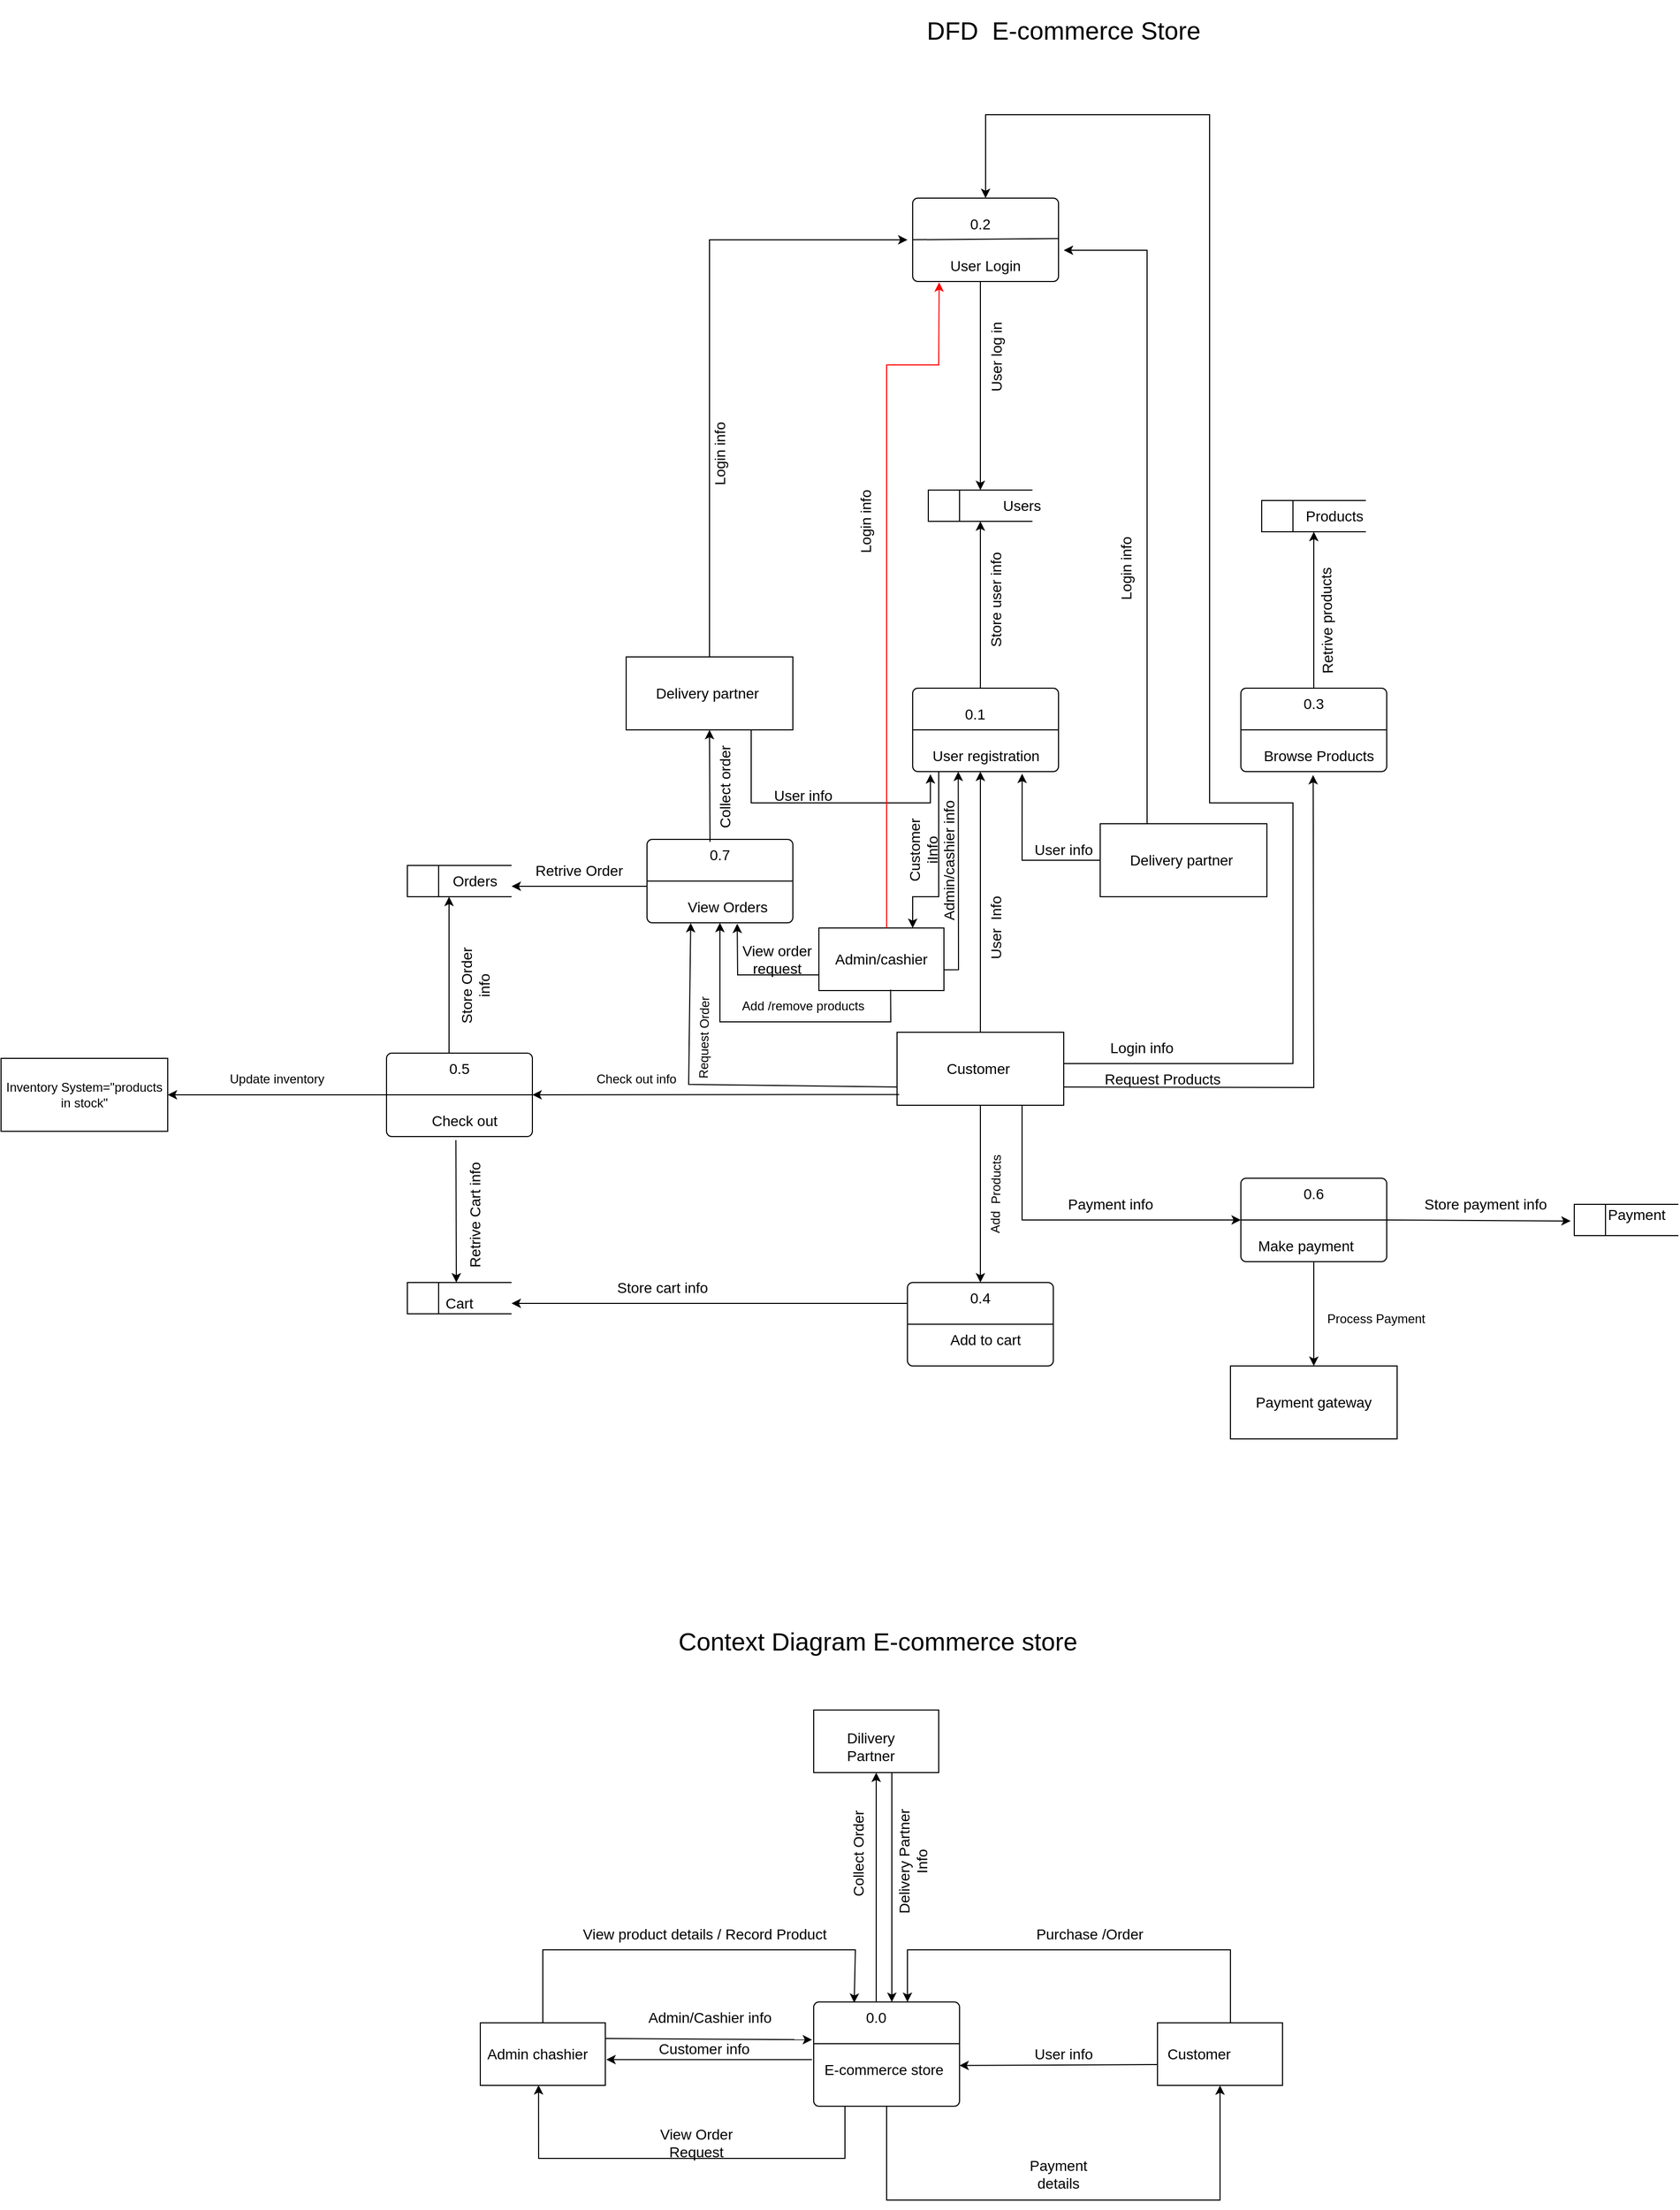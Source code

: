 <mxfile version="23.1.5" type="device">
  <diagram name="Page-1" id="-BykqvOlMU2EmxHjXX5o">
    <mxGraphModel dx="2976" dy="1706" grid="1" gridSize="10" guides="1" tooltips="1" connect="1" arrows="1" fold="1" page="1" pageScale="1" pageWidth="850" pageHeight="1100" math="0" shadow="0">
      <root>
        <mxCell id="0" />
        <mxCell id="1" parent="0" />
        <mxCell id="JUSjfNoJ9uRfse6r_P1f-27" value="&lt;font style=&quot;font-size: 14px;&quot;&gt;Payment gateway&lt;/font&gt;" style="html=1;align=center;verticalAlign=middle;dashed=0;whiteSpace=wrap;" parent="1" vertex="1">
          <mxGeometry x="-520" y="1160" width="160" height="70" as="geometry" />
        </mxCell>
        <mxCell id="JUSjfNoJ9uRfse6r_P1f-28" value="&lt;font style=&quot;font-size: 14px;&quot;&gt;Customer&amp;nbsp;&lt;/font&gt;" style="html=1;align=center;verticalAlign=middle;dashed=0;whiteSpace=wrap;" parent="1" vertex="1">
          <mxGeometry x="-840" y="840" width="160" height="70" as="geometry" />
        </mxCell>
        <mxCell id="JUSjfNoJ9uRfse6r_P1f-29" value="Inventory System=&quot;products in stock&quot;" style="html=1;align=center;verticalAlign=middle;dashed=0;whiteSpace=wrap;" parent="1" vertex="1">
          <mxGeometry x="-1700" y="865" width="160" height="70" as="geometry" />
        </mxCell>
        <mxCell id="JUSjfNoJ9uRfse6r_P1f-30" value="&lt;font style=&quot;font-size: 14px;&quot;&gt;Delivery partner&amp;nbsp;&lt;/font&gt;" style="html=1;align=center;verticalAlign=middle;dashed=0;whiteSpace=wrap;" parent="1" vertex="1">
          <mxGeometry x="-645" y="640" width="160" height="70" as="geometry" />
        </mxCell>
        <mxCell id="JUSjfNoJ9uRfse6r_P1f-33" value="&lt;font style=&quot;font-size: 14px;&quot;&gt;0.4&lt;/font&gt;" style="html=1;align=center;verticalAlign=top;rounded=1;absoluteArcSize=1;arcSize=10;dashed=0;whiteSpace=wrap;" parent="1" vertex="1">
          <mxGeometry x="-830" y="1080" width="140" height="80" as="geometry" />
        </mxCell>
        <mxCell id="JUSjfNoJ9uRfse6r_P1f-39" value="" style="html=1;dashed=0;whiteSpace=wrap;shape=mxgraph.dfd.dataStoreID;align=left;spacingLeft=3;points=[[0,0],[0.5,0],[1,0],[0,0.5],[1,0.5],[0,1],[0.5,1],[1,1]];" parent="1" vertex="1">
          <mxGeometry x="-490" y="330" width="100" height="30" as="geometry" />
        </mxCell>
        <mxCell id="JUSjfNoJ9uRfse6r_P1f-40" value="" style="html=1;dashed=0;whiteSpace=wrap;shape=mxgraph.dfd.dataStoreID;align=left;spacingLeft=3;points=[[0,0],[0.5,0],[1,0],[0,0.5],[1,0.5],[0,1],[0.5,1],[1,1]];" parent="1" vertex="1">
          <mxGeometry x="-190" y="1005" width="100" height="30" as="geometry" />
        </mxCell>
        <mxCell id="JUSjfNoJ9uRfse6r_P1f-41" value="" style="html=1;dashed=0;whiteSpace=wrap;shape=mxgraph.dfd.dataStoreID;align=left;spacingLeft=3;points=[[0,0],[0.5,0],[1,0],[0,0.5],[1,0.5],[0,1],[0.5,1],[1,1]];" parent="1" vertex="1">
          <mxGeometry x="-810" y="320" width="100" height="30" as="geometry" />
        </mxCell>
        <mxCell id="JUSjfNoJ9uRfse6r_P1f-42" value="" style="html=1;dashed=0;whiteSpace=wrap;shape=mxgraph.dfd.dataStoreID;align=left;spacingLeft=3;points=[[0,0],[0.5,0],[1,0],[0,0.5],[1,0.5],[0,1],[0.5,1],[1,1]];" parent="1" vertex="1">
          <mxGeometry x="-1310" y="680" width="100" height="30" as="geometry" />
        </mxCell>
        <mxCell id="JUSjfNoJ9uRfse6r_P1f-43" value="" style="html=1;dashed=0;whiteSpace=wrap;shape=mxgraph.dfd.dataStoreID;align=left;spacingLeft=3;points=[[0,0],[0.5,0],[1,0],[0,0.5],[1,0.5],[0,1],[0.5,1],[1,1]];" parent="1" vertex="1">
          <mxGeometry x="-1310" y="1080" width="100" height="30" as="geometry" />
        </mxCell>
        <mxCell id="JUSjfNoJ9uRfse6r_P1f-44" value="&lt;font style=&quot;font-size: 14px;&quot;&gt;Users&lt;/font&gt;" style="text;html=1;align=center;verticalAlign=middle;whiteSpace=wrap;rounded=0;" parent="1" vertex="1">
          <mxGeometry x="-750" y="320" width="60" height="30" as="geometry" />
        </mxCell>
        <mxCell id="JUSjfNoJ9uRfse6r_P1f-45" value="&lt;font style=&quot;font-size: 14px;&quot;&gt;Products&lt;/font&gt;" style="text;html=1;align=center;verticalAlign=middle;whiteSpace=wrap;rounded=0;" parent="1" vertex="1">
          <mxGeometry x="-450" y="330" width="60" height="30" as="geometry" />
        </mxCell>
        <mxCell id="JUSjfNoJ9uRfse6r_P1f-46" value="&lt;font style=&quot;font-size: 14px;&quot;&gt;Cart&lt;/font&gt;" style="text;html=1;align=center;verticalAlign=middle;whiteSpace=wrap;rounded=0;" parent="1" vertex="1">
          <mxGeometry x="-1290" y="1085" width="60" height="30" as="geometry" />
        </mxCell>
        <mxCell id="JUSjfNoJ9uRfse6r_P1f-47" value="&lt;font style=&quot;font-size: 14px;&quot;&gt;Orders&lt;/font&gt;" style="text;html=1;align=center;verticalAlign=middle;whiteSpace=wrap;rounded=0;" parent="1" vertex="1">
          <mxGeometry x="-1275" y="680" width="60" height="30" as="geometry" />
        </mxCell>
        <mxCell id="JUSjfNoJ9uRfse6r_P1f-48" value="&lt;font style=&quot;font-size: 14px;&quot;&gt;Payment&lt;/font&gt;" style="text;html=1;align=center;verticalAlign=middle;whiteSpace=wrap;rounded=0;" parent="1" vertex="1">
          <mxGeometry x="-160" y="1000" width="60" height="30" as="geometry" />
        </mxCell>
        <mxCell id="JUSjfNoJ9uRfse6r_P1f-49" value="" style="endArrow=classic;html=1;rounded=0;" parent="1" edge="1">
          <mxGeometry width="50" height="50" relative="1" as="geometry">
            <mxPoint x="-760" y="840" as="sourcePoint" />
            <mxPoint x="-760" y="590" as="targetPoint" />
          </mxGeometry>
        </mxCell>
        <mxCell id="JUSjfNoJ9uRfse6r_P1f-50" value="&lt;font style=&quot;font-size: 14px;&quot;&gt;User&amp;nbsp; Info&lt;/font&gt;" style="text;html=1;align=center;verticalAlign=middle;whiteSpace=wrap;rounded=0;rotation=-90;" parent="1" vertex="1">
          <mxGeometry x="-787.5" y="725" width="85" height="30" as="geometry" />
        </mxCell>
        <mxCell id="JUSjfNoJ9uRfse6r_P1f-51" value="" style="endArrow=classic;html=1;rounded=0;entryX=0.5;entryY=1;entryDx=0;entryDy=0;" parent="1" target="JUSjfNoJ9uRfse6r_P1f-41" edge="1">
          <mxGeometry width="50" height="50" relative="1" as="geometry">
            <mxPoint x="-760" y="520" as="sourcePoint" />
            <mxPoint x="-710" y="470" as="targetPoint" />
          </mxGeometry>
        </mxCell>
        <mxCell id="JUSjfNoJ9uRfse6r_P1f-52" value="&lt;font style=&quot;font-size: 14px;&quot;&gt;Store user info&lt;/font&gt;" style="text;html=1;align=center;verticalAlign=middle;whiteSpace=wrap;rounded=0;rotation=-90;" parent="1" vertex="1">
          <mxGeometry x="-800" y="410" width="110" height="30" as="geometry" />
        </mxCell>
        <mxCell id="JUSjfNoJ9uRfse6r_P1f-54" value="" style="endArrow=classic;html=1;rounded=0;entryX=0.5;entryY=0;entryDx=0;entryDy=0;" parent="1" target="JUSjfNoJ9uRfse6r_P1f-41" edge="1">
          <mxGeometry width="50" height="50" relative="1" as="geometry">
            <mxPoint x="-760" y="110" as="sourcePoint" />
            <mxPoint x="-710" y="60" as="targetPoint" />
          </mxGeometry>
        </mxCell>
        <mxCell id="JUSjfNoJ9uRfse6r_P1f-57" value="&lt;font style=&quot;font-size: 14px;&quot;&gt;Login info&lt;/font&gt;" style="text;html=1;align=center;verticalAlign=middle;whiteSpace=wrap;rounded=0;rotation=0;" parent="1" vertex="1">
          <mxGeometry x="-650" y="840" width="90" height="30" as="geometry" />
        </mxCell>
        <mxCell id="JUSjfNoJ9uRfse6r_P1f-58" value="" style="endArrow=classic;html=1;rounded=0;" parent="1" edge="1">
          <mxGeometry width="50" height="50" relative="1" as="geometry">
            <mxPoint x="-440" y="510" as="sourcePoint" />
            <mxPoint x="-440" y="360" as="targetPoint" />
          </mxGeometry>
        </mxCell>
        <mxCell id="JUSjfNoJ9uRfse6r_P1f-59" value="" style="endArrow=classic;html=1;rounded=0;entryX=0.449;entryY=1.11;entryDx=0;entryDy=0;exitX=1;exitY=0.75;exitDx=0;exitDy=0;entryPerimeter=0;" parent="1" source="JUSjfNoJ9uRfse6r_P1f-28" target="NOphazKbMymHL71VrkYl-18" edge="1">
          <mxGeometry width="50" height="50" relative="1" as="geometry">
            <mxPoint x="-680" y="880" as="sourcePoint" />
            <mxPoint x="-440" y="620" as="targetPoint" />
            <Array as="points">
              <mxPoint x="-440" y="893" />
            </Array>
          </mxGeometry>
        </mxCell>
        <mxCell id="JUSjfNoJ9uRfse6r_P1f-60" value="&lt;font style=&quot;font-size: 14px;&quot;&gt;Request Products&lt;/font&gt;" style="text;html=1;align=center;verticalAlign=middle;whiteSpace=wrap;rounded=0;" parent="1" vertex="1">
          <mxGeometry x="-650" y="870" width="130" height="30" as="geometry" />
        </mxCell>
        <mxCell id="JUSjfNoJ9uRfse6r_P1f-62" value="&lt;font style=&quot;font-size: 14px;&quot;&gt;Retrive products&lt;/font&gt;" style="text;html=1;align=center;verticalAlign=middle;whiteSpace=wrap;rounded=0;rotation=-91;" parent="1" vertex="1">
          <mxGeometry x="-485" y="430" width="115" height="30" as="geometry" />
        </mxCell>
        <mxCell id="JUSjfNoJ9uRfse6r_P1f-63" value="" style="endArrow=classic;html=1;rounded=0;" parent="1" target="JUSjfNoJ9uRfse6r_P1f-33" edge="1">
          <mxGeometry width="50" height="50" relative="1" as="geometry">
            <mxPoint x="-760" y="910" as="sourcePoint" />
            <mxPoint x="-710" y="860" as="targetPoint" />
          </mxGeometry>
        </mxCell>
        <mxCell id="JUSjfNoJ9uRfse6r_P1f-64" value="Add&amp;nbsp; Products" style="text;html=1;align=center;verticalAlign=middle;whiteSpace=wrap;rounded=0;rotation=-89;" parent="1" vertex="1">
          <mxGeometry x="-795" y="980" width="100" height="30" as="geometry" />
        </mxCell>
        <mxCell id="JUSjfNoJ9uRfse6r_P1f-66" value="&lt;font style=&quot;font-size: 14px;&quot;&gt;Store cart info&lt;/font&gt;" style="text;html=1;align=center;verticalAlign=middle;whiteSpace=wrap;rounded=0;" parent="1" vertex="1">
          <mxGeometry x="-1120" y="1070" width="110" height="30" as="geometry" />
        </mxCell>
        <mxCell id="JUSjfNoJ9uRfse6r_P1f-67" value="" style="endArrow=classic;html=1;rounded=0;entryX=1;entryY=0.5;entryDx=0;entryDy=0;exitX=0.013;exitY=0.853;exitDx=0;exitDy=0;exitPerimeter=0;" parent="1" source="JUSjfNoJ9uRfse6r_P1f-28" edge="1">
          <mxGeometry width="50" height="50" relative="1" as="geometry">
            <mxPoint x="-845" y="899.76" as="sourcePoint" />
            <mxPoint x="-1190" y="900" as="targetPoint" />
          </mxGeometry>
        </mxCell>
        <mxCell id="JUSjfNoJ9uRfse6r_P1f-68" value="Check out info" style="text;html=1;align=center;verticalAlign=middle;whiteSpace=wrap;rounded=0;" parent="1" vertex="1">
          <mxGeometry x="-1140" y="870" width="100" height="30" as="geometry" />
        </mxCell>
        <mxCell id="JUSjfNoJ9uRfse6r_P1f-72" value="" style="endArrow=classic;html=1;rounded=0;exitX=0;exitY=0.25;exitDx=0;exitDy=0;" parent="1" source="JUSjfNoJ9uRfse6r_P1f-33" edge="1">
          <mxGeometry width="50" height="50" relative="1" as="geometry">
            <mxPoint x="-480" y="1010" as="sourcePoint" />
            <mxPoint x="-1210" y="1100" as="targetPoint" />
          </mxGeometry>
        </mxCell>
        <mxCell id="JUSjfNoJ9uRfse6r_P1f-73" value="" style="endArrow=classic;html=1;rounded=0;exitX=0.38;exitY=1.116;exitDx=0;exitDy=0;exitPerimeter=0;" parent="1" source="NOphazKbMymHL71VrkYl-25" edge="1">
          <mxGeometry width="50" height="50" relative="1" as="geometry">
            <mxPoint x="-1260" y="950" as="sourcePoint" />
            <mxPoint x="-1263" y="1080" as="targetPoint" />
          </mxGeometry>
        </mxCell>
        <mxCell id="JUSjfNoJ9uRfse6r_P1f-74" value="&lt;font style=&quot;font-size: 14px;&quot;&gt;Retrive Cart info&lt;/font&gt;" style="text;html=1;align=center;verticalAlign=middle;whiteSpace=wrap;rounded=0;rotation=-90;" parent="1" vertex="1">
          <mxGeometry x="-1300" y="1000" width="110" height="30" as="geometry" />
        </mxCell>
        <mxCell id="JUSjfNoJ9uRfse6r_P1f-75" value="" style="endArrow=classic;html=1;rounded=0;" parent="1" edge="1">
          <mxGeometry width="50" height="50" relative="1" as="geometry">
            <mxPoint x="-1270" y="860" as="sourcePoint" />
            <mxPoint x="-1270" y="710" as="targetPoint" />
          </mxGeometry>
        </mxCell>
        <mxCell id="JUSjfNoJ9uRfse6r_P1f-76" value="&lt;font style=&quot;font-size: 14px;&quot;&gt;Store Order info&lt;/font&gt;" style="text;html=1;align=center;verticalAlign=middle;whiteSpace=wrap;rounded=0;rotation=-90;" parent="1" vertex="1">
          <mxGeometry x="-1290" y="780" width="90" height="30" as="geometry" />
        </mxCell>
        <mxCell id="JUSjfNoJ9uRfse6r_P1f-77" value="" style="endArrow=classic;html=1;rounded=0;entryX=0;entryY=0.5;entryDx=0;entryDy=0;" parent="1" edge="1">
          <mxGeometry width="50" height="50" relative="1" as="geometry">
            <mxPoint x="-720" y="910" as="sourcePoint" />
            <mxPoint x="-510" y="1020" as="targetPoint" />
            <Array as="points">
              <mxPoint x="-720" y="1020" />
            </Array>
          </mxGeometry>
        </mxCell>
        <mxCell id="JUSjfNoJ9uRfse6r_P1f-78" value="&lt;font style=&quot;font-size: 14px;&quot;&gt;Payment info&lt;/font&gt;" style="text;html=1;align=center;verticalAlign=middle;whiteSpace=wrap;rounded=0;" parent="1" vertex="1">
          <mxGeometry x="-680" y="990" width="90" height="30" as="geometry" />
        </mxCell>
        <mxCell id="JUSjfNoJ9uRfse6r_P1f-79" value="" style="endArrow=classic;html=1;rounded=0;exitX=0.5;exitY=1;exitDx=0;exitDy=0;entryX=0.5;entryY=0;entryDx=0;entryDy=0;" parent="1" target="JUSjfNoJ9uRfse6r_P1f-27" edge="1">
          <mxGeometry width="50" height="50" relative="1" as="geometry">
            <mxPoint x="-440" y="1040" as="sourcePoint" />
            <mxPoint x="-430" y="910" as="targetPoint" />
          </mxGeometry>
        </mxCell>
        <mxCell id="JUSjfNoJ9uRfse6r_P1f-80" value="Process Payment" style="text;html=1;align=center;verticalAlign=middle;whiteSpace=wrap;rounded=0;" parent="1" vertex="1">
          <mxGeometry x="-430" y="1100" width="100" height="30" as="geometry" />
        </mxCell>
        <mxCell id="JUSjfNoJ9uRfse6r_P1f-82" value="" style="endArrow=classic;html=1;rounded=0;exitX=1;exitY=0.5;exitDx=0;exitDy=0;entryX=-0.034;entryY=0.533;entryDx=0;entryDy=0;entryPerimeter=0;" parent="1" target="JUSjfNoJ9uRfse6r_P1f-40" edge="1">
          <mxGeometry width="50" height="50" relative="1" as="geometry">
            <mxPoint x="-370" y="1020" as="sourcePoint" />
            <mxPoint x="-190" y="1014.72" as="targetPoint" />
          </mxGeometry>
        </mxCell>
        <mxCell id="JUSjfNoJ9uRfse6r_P1f-84" value="&lt;font style=&quot;font-size: 14px;&quot;&gt;Store payment info&lt;/font&gt;" style="text;html=1;align=center;verticalAlign=middle;whiteSpace=wrap;rounded=0;" parent="1" vertex="1">
          <mxGeometry x="-340" y="990" width="130" height="30" as="geometry" />
        </mxCell>
        <mxCell id="JUSjfNoJ9uRfse6r_P1f-86" value="" style="endArrow=classic;html=1;rounded=0;entryX=1;entryY=0.5;entryDx=0;entryDy=0;exitX=0;exitY=0.5;exitDx=0;exitDy=0;" parent="1" source="NOphazKbMymHL71VrkYl-24" target="JUSjfNoJ9uRfse6r_P1f-29" edge="1">
          <mxGeometry width="50" height="50" relative="1" as="geometry">
            <mxPoint x="-1329.72" y="926.56" as="sourcePoint" />
            <mxPoint x="-1540" y="923.44" as="targetPoint" />
          </mxGeometry>
        </mxCell>
        <mxCell id="JUSjfNoJ9uRfse6r_P1f-87" value="Update inventory" style="text;html=1;align=center;verticalAlign=middle;whiteSpace=wrap;rounded=0;" parent="1" vertex="1">
          <mxGeometry x="-1490" y="870" width="110" height="30" as="geometry" />
        </mxCell>
        <mxCell id="NOphazKbMymHL71VrkYl-1" value="Request Order" style="text;html=1;align=center;verticalAlign=middle;whiteSpace=wrap;rounded=0;rotation=-89;" parent="1" vertex="1">
          <mxGeometry x="-1080" y="830" width="110" height="30" as="geometry" />
        </mxCell>
        <mxCell id="NOphazKbMymHL71VrkYl-2" value="" style="endArrow=classic;html=1;rounded=0;exitX=0;exitY=0.75;exitDx=0;exitDy=0;entryX=0.082;entryY=1.007;entryDx=0;entryDy=0;entryPerimeter=0;" parent="1" source="JUSjfNoJ9uRfse6r_P1f-28" target="NOphazKbMymHL71VrkYl-13" edge="1">
          <mxGeometry width="50" height="50" relative="1" as="geometry">
            <mxPoint x="-1130" y="770" as="sourcePoint" />
            <mxPoint x="-1020" y="740" as="targetPoint" />
            <Array as="points">
              <mxPoint x="-1040" y="890" />
            </Array>
          </mxGeometry>
        </mxCell>
        <mxCell id="NOphazKbMymHL71VrkYl-3" value="" style="endArrow=classic;html=1;rounded=0;" parent="1" edge="1">
          <mxGeometry width="50" height="50" relative="1" as="geometry">
            <mxPoint x="-1080" y="700" as="sourcePoint" />
            <mxPoint x="-1210" y="700" as="targetPoint" />
          </mxGeometry>
        </mxCell>
        <mxCell id="NOphazKbMymHL71VrkYl-7" value="&lt;font style=&quot;font-size: 14px;&quot;&gt;Add to cart&lt;/font&gt;" style="text;html=1;align=center;verticalAlign=middle;whiteSpace=wrap;rounded=0;" parent="1" vertex="1">
          <mxGeometry x="-800" y="1120" width="90" height="30" as="geometry" />
        </mxCell>
        <mxCell id="NOphazKbMymHL71VrkYl-8" value="" style="endArrow=none;html=1;rounded=0;exitX=0;exitY=0.5;exitDx=0;exitDy=0;entryX=1;entryY=0.5;entryDx=0;entryDy=0;" parent="1" source="JUSjfNoJ9uRfse6r_P1f-33" target="JUSjfNoJ9uRfse6r_P1f-33" edge="1">
          <mxGeometry width="50" height="50" relative="1" as="geometry">
            <mxPoint x="-720" y="960" as="sourcePoint" />
            <mxPoint x="-670" y="910" as="targetPoint" />
          </mxGeometry>
        </mxCell>
        <mxCell id="NOphazKbMymHL71VrkYl-11" value="&lt;font style=&quot;font-size: 14px;&quot;&gt;0.7&lt;/font&gt;" style="html=1;align=center;verticalAlign=top;rounded=1;absoluteArcSize=1;arcSize=10;dashed=0;whiteSpace=wrap;" parent="1" vertex="1">
          <mxGeometry x="-1080" y="655" width="140" height="80" as="geometry" />
        </mxCell>
        <mxCell id="NOphazKbMymHL71VrkYl-12" value="" style="endArrow=none;html=1;rounded=0;entryX=1;entryY=0.5;entryDx=0;entryDy=0;exitX=0;exitY=0.5;exitDx=0;exitDy=0;" parent="1" source="NOphazKbMymHL71VrkYl-11" target="NOphazKbMymHL71VrkYl-11" edge="1">
          <mxGeometry width="50" height="50" relative="1" as="geometry">
            <mxPoint x="-1090" y="680" as="sourcePoint" />
            <mxPoint x="-1040" y="630" as="targetPoint" />
          </mxGeometry>
        </mxCell>
        <mxCell id="NOphazKbMymHL71VrkYl-13" value="&lt;font style=&quot;font-size: 14px;&quot;&gt;View Orders&lt;/font&gt;" style="text;html=1;align=center;verticalAlign=middle;whiteSpace=wrap;rounded=0;" parent="1" vertex="1">
          <mxGeometry x="-1045" y="705" width="85" height="30" as="geometry" />
        </mxCell>
        <mxCell id="NOphazKbMymHL71VrkYl-14" value="" style="html=1;align=center;verticalAlign=top;rounded=1;absoluteArcSize=1;arcSize=10;dashed=0;whiteSpace=wrap;" parent="1" vertex="1">
          <mxGeometry x="-825" y="510" width="140" height="80" as="geometry" />
        </mxCell>
        <mxCell id="NOphazKbMymHL71VrkYl-15" value="&lt;font style=&quot;font-size: 14px;&quot;&gt;User registration&lt;/font&gt;" style="text;html=1;align=center;verticalAlign=middle;whiteSpace=wrap;rounded=0;" parent="1" vertex="1">
          <mxGeometry x="-807.5" y="560" width="105" height="30" as="geometry" />
        </mxCell>
        <mxCell id="NOphazKbMymHL71VrkYl-16" value="" style="endArrow=none;html=1;rounded=0;entryX=1;entryY=0.5;entryDx=0;entryDy=0;exitX=0;exitY=0.5;exitDx=0;exitDy=0;" parent="1" source="NOphazKbMymHL71VrkYl-14" target="NOphazKbMymHL71VrkYl-14" edge="1">
          <mxGeometry width="50" height="50" relative="1" as="geometry">
            <mxPoint x="-830" y="550" as="sourcePoint" />
            <mxPoint x="-770" y="500" as="targetPoint" />
          </mxGeometry>
        </mxCell>
        <mxCell id="NOphazKbMymHL71VrkYl-17" value="&lt;font style=&quot;font-size: 14px;&quot;&gt;0.3&lt;/font&gt;" style="html=1;align=center;verticalAlign=top;rounded=1;absoluteArcSize=1;arcSize=10;dashed=0;whiteSpace=wrap;" parent="1" vertex="1">
          <mxGeometry x="-510" y="510" width="140" height="80" as="geometry" />
        </mxCell>
        <mxCell id="NOphazKbMymHL71VrkYl-18" value="&lt;font style=&quot;font-size: 14px;&quot;&gt;Browse Products&lt;/font&gt;" style="text;html=1;align=center;verticalAlign=middle;whiteSpace=wrap;rounded=0;" parent="1" vertex="1">
          <mxGeometry x="-490" y="560" width="110" height="30" as="geometry" />
        </mxCell>
        <mxCell id="NOphazKbMymHL71VrkYl-19" value="" style="endArrow=none;html=1;rounded=0;entryX=1;entryY=0.5;entryDx=0;entryDy=0;" parent="1" target="NOphazKbMymHL71VrkYl-17" edge="1">
          <mxGeometry width="50" height="50" relative="1" as="geometry">
            <mxPoint x="-510" y="550" as="sourcePoint" />
            <mxPoint x="-460" y="500" as="targetPoint" />
          </mxGeometry>
        </mxCell>
        <mxCell id="NOphazKbMymHL71VrkYl-20" value="&lt;font style=&quot;font-size: 14px;&quot;&gt;0.6&lt;/font&gt;" style="html=1;align=center;verticalAlign=top;rounded=1;absoluteArcSize=1;arcSize=10;dashed=0;whiteSpace=wrap;" parent="1" vertex="1">
          <mxGeometry x="-510" y="980" width="140" height="80" as="geometry" />
        </mxCell>
        <mxCell id="NOphazKbMymHL71VrkYl-21" value="&lt;font style=&quot;font-size: 14px;&quot;&gt;Make payment&lt;/font&gt;" style="text;html=1;align=center;verticalAlign=middle;whiteSpace=wrap;rounded=0;" parent="1" vertex="1">
          <mxGeometry x="-500" y="1030" width="105" height="30" as="geometry" />
        </mxCell>
        <mxCell id="NOphazKbMymHL71VrkYl-23" value="" style="endArrow=none;html=1;rounded=0;exitX=0;exitY=0.5;exitDx=0;exitDy=0;entryX=1;entryY=0.5;entryDx=0;entryDy=0;" parent="1" source="NOphazKbMymHL71VrkYl-20" target="NOphazKbMymHL71VrkYl-20" edge="1">
          <mxGeometry width="50" height="50" relative="1" as="geometry">
            <mxPoint x="-320" y="940" as="sourcePoint" />
            <mxPoint x="-270" y="890" as="targetPoint" />
          </mxGeometry>
        </mxCell>
        <mxCell id="NOphazKbMymHL71VrkYl-24" value="&lt;font style=&quot;font-size: 14px;&quot;&gt;0.5&lt;/font&gt;" style="html=1;align=center;verticalAlign=top;rounded=1;absoluteArcSize=1;arcSize=10;dashed=0;whiteSpace=wrap;" parent="1" vertex="1">
          <mxGeometry x="-1330" y="860" width="140" height="80" as="geometry" />
        </mxCell>
        <mxCell id="NOphazKbMymHL71VrkYl-25" value="&lt;font style=&quot;font-size: 14px;&quot;&gt;Check out&lt;/font&gt;" style="text;html=1;align=center;verticalAlign=middle;whiteSpace=wrap;rounded=0;" parent="1" vertex="1">
          <mxGeometry x="-1290" y="910" width="70" height="30" as="geometry" />
        </mxCell>
        <mxCell id="NOphazKbMymHL71VrkYl-27" value="" style="endArrow=none;html=1;rounded=0;entryX=1;entryY=0.5;entryDx=0;entryDy=0;" parent="1" target="NOphazKbMymHL71VrkYl-24" edge="1">
          <mxGeometry width="50" height="50" relative="1" as="geometry">
            <mxPoint x="-1330" y="900" as="sourcePoint" />
            <mxPoint x="-1280" y="850" as="targetPoint" />
          </mxGeometry>
        </mxCell>
        <mxCell id="NOphazKbMymHL71VrkYl-28" value="&lt;font style=&quot;font-size: 14px;&quot;&gt;Retrive Order&lt;/font&gt;" style="text;html=1;align=center;verticalAlign=middle;whiteSpace=wrap;rounded=0;" parent="1" vertex="1">
          <mxGeometry x="-1190" y="670" width="90" height="30" as="geometry" />
        </mxCell>
        <mxCell id="NOphazKbMymHL71VrkYl-31" value="" style="endArrow=classic;html=1;rounded=0;entryX=1;entryY=0.5;entryDx=0;entryDy=0;" parent="1" edge="1">
          <mxGeometry width="50" height="50" relative="1" as="geometry">
            <mxPoint x="-600" y="640" as="sourcePoint" />
            <mxPoint x="-680" y="90" as="targetPoint" />
            <Array as="points">
              <mxPoint x="-600" y="90" />
            </Array>
          </mxGeometry>
        </mxCell>
        <mxCell id="NOphazKbMymHL71VrkYl-33" value="&lt;font style=&quot;font-size: 14px;&quot;&gt;Collect order&lt;/font&gt;" style="text;html=1;align=center;verticalAlign=middle;whiteSpace=wrap;rounded=0;rotation=-90;" parent="1" vertex="1">
          <mxGeometry x="-1057.5" y="590" width="105" height="30" as="geometry" />
        </mxCell>
        <mxCell id="NOphazKbMymHL71VrkYl-34" value="" style="html=1;align=center;verticalAlign=top;rounded=1;absoluteArcSize=1;arcSize=10;dashed=0;whiteSpace=wrap;" parent="1" vertex="1">
          <mxGeometry x="-825" y="40" width="140" height="80" as="geometry" />
        </mxCell>
        <mxCell id="NOphazKbMymHL71VrkYl-35" value="&lt;font style=&quot;font-size: 14px;&quot;&gt;User Login&lt;/font&gt;" style="text;html=1;align=center;verticalAlign=middle;whiteSpace=wrap;rounded=0;" parent="1" vertex="1">
          <mxGeometry x="-820" y="90" width="130" height="30" as="geometry" />
        </mxCell>
        <mxCell id="NOphazKbMymHL71VrkYl-36" value="" style="endArrow=none;html=1;rounded=0;entryX=1.004;entryY=0.485;entryDx=0;entryDy=0;entryPerimeter=0;" parent="1" target="NOphazKbMymHL71VrkYl-34" edge="1">
          <mxGeometry width="50" height="50" relative="1" as="geometry">
            <mxPoint x="-825" y="79.92" as="sourcePoint" />
            <mxPoint x="-690" y="79.92" as="targetPoint" />
          </mxGeometry>
        </mxCell>
        <mxCell id="NOphazKbMymHL71VrkYl-37" value="&lt;font style=&quot;font-size: 14px;&quot;&gt;Admin/cashier&lt;/font&gt;" style="rounded=0;whiteSpace=wrap;html=1;" parent="1" vertex="1">
          <mxGeometry x="-915" y="740" width="120" height="60" as="geometry" />
        </mxCell>
        <mxCell id="NOphazKbMymHL71VrkYl-38" value="&lt;font style=&quot;font-size: 14px;&quot;&gt;Login info&lt;/font&gt;" style="text;html=1;align=center;verticalAlign=middle;whiteSpace=wrap;rounded=0;rotation=-90;" parent="1" vertex="1">
          <mxGeometry x="-670" y="380" width="100" height="30" as="geometry" />
        </mxCell>
        <mxCell id="NOphazKbMymHL71VrkYl-40" value="" style="endArrow=classic;html=1;rounded=0;exitX=0;exitY=0.5;exitDx=0;exitDy=0;entryX=0.834;entryY=1.067;entryDx=0;entryDy=0;entryPerimeter=0;" parent="1" source="JUSjfNoJ9uRfse6r_P1f-30" target="NOphazKbMymHL71VrkYl-15" edge="1">
          <mxGeometry width="50" height="50" relative="1" as="geometry">
            <mxPoint x="-660" y="675" as="sourcePoint" />
            <mxPoint x="-710" y="590" as="targetPoint" />
            <Array as="points">
              <mxPoint x="-720" y="675" />
            </Array>
          </mxGeometry>
        </mxCell>
        <mxCell id="NOphazKbMymHL71VrkYl-43" value="&lt;font style=&quot;font-size: 14px;&quot;&gt;User info&lt;/font&gt;" style="text;html=1;align=center;verticalAlign=middle;whiteSpace=wrap;rounded=0;rotation=0;" parent="1" vertex="1">
          <mxGeometry x="-715" y="650" width="70" height="30" as="geometry" />
        </mxCell>
        <mxCell id="NOphazKbMymHL71VrkYl-44" value="" style="endArrow=classic;html=1;rounded=0;entryX=0.25;entryY=1;entryDx=0;entryDy=0;exitX=0.997;exitY=0.669;exitDx=0;exitDy=0;exitPerimeter=0;" parent="1" source="NOphazKbMymHL71VrkYl-37" target="NOphazKbMymHL71VrkYl-15" edge="1">
          <mxGeometry width="50" height="50" relative="1" as="geometry">
            <mxPoint x="-790" y="780" as="sourcePoint" />
            <mxPoint x="-730" y="590" as="targetPoint" />
            <Array as="points">
              <mxPoint x="-781" y="780" />
            </Array>
          </mxGeometry>
        </mxCell>
        <mxCell id="NOphazKbMymHL71VrkYl-45" value="&lt;span style=&quot;font-size: 14px;&quot;&gt;Admin/cashier info&lt;/span&gt;" style="text;html=1;align=center;verticalAlign=middle;whiteSpace=wrap;rounded=0;rotation=270;" parent="1" vertex="1">
          <mxGeometry x="-850" y="660" width="120" height="30" as="geometry" />
        </mxCell>
        <mxCell id="NOphazKbMymHL71VrkYl-48" value="" style="endArrow=classic;html=1;rounded=0;entryX=0.5;entryY=0;entryDx=0;entryDy=0;" parent="1" target="NOphazKbMymHL71VrkYl-34" edge="1">
          <mxGeometry width="50" height="50" relative="1" as="geometry">
            <mxPoint x="-680" y="870" as="sourcePoint" />
            <mxPoint x="-830" y="-40" as="targetPoint" />
            <Array as="points">
              <mxPoint x="-460" y="870" />
              <mxPoint x="-460" y="620" />
              <mxPoint x="-540" y="620" />
              <mxPoint x="-540" y="-40" />
              <mxPoint x="-755" y="-40" />
            </Array>
          </mxGeometry>
        </mxCell>
        <mxCell id="NOphazKbMymHL71VrkYl-50" value="&lt;font style=&quot;font-size: 14px;&quot;&gt;Delivery partner&amp;nbsp;&lt;/font&gt;" style="html=1;align=center;verticalAlign=middle;dashed=0;whiteSpace=wrap;" parent="1" vertex="1">
          <mxGeometry x="-1100" y="480" width="160" height="70" as="geometry" />
        </mxCell>
        <mxCell id="NOphazKbMymHL71VrkYl-55" value="&lt;font style=&quot;font-size: 14px;&quot;&gt;User info&lt;/font&gt;" style="text;html=1;align=center;verticalAlign=middle;whiteSpace=wrap;rounded=0;" parent="1" vertex="1">
          <mxGeometry x="-960" y="600" width="60" height="25" as="geometry" />
        </mxCell>
        <mxCell id="NOphazKbMymHL71VrkYl-56" value="" style="endArrow=classic;html=1;rounded=0;exitX=0.5;exitY=0;exitDx=0;exitDy=0;" parent="1" source="NOphazKbMymHL71VrkYl-50" edge="1">
          <mxGeometry width="50" height="50" relative="1" as="geometry">
            <mxPoint x="-1090" y="380" as="sourcePoint" />
            <mxPoint x="-830" y="80" as="targetPoint" />
            <Array as="points">
              <mxPoint x="-1020" y="80" />
            </Array>
          </mxGeometry>
        </mxCell>
        <mxCell id="NOphazKbMymHL71VrkYl-58" value="" style="endArrow=classic;html=1;rounded=0;exitX=0.432;exitY=0.03;exitDx=0;exitDy=0;exitPerimeter=0;entryX=0.5;entryY=1;entryDx=0;entryDy=0;" parent="1" source="NOphazKbMymHL71VrkYl-11" target="NOphazKbMymHL71VrkYl-50" edge="1">
          <mxGeometry width="50" height="50" relative="1" as="geometry">
            <mxPoint x="-1020" y="650" as="sourcePoint" />
            <mxPoint x="-1020" y="570" as="targetPoint" />
          </mxGeometry>
        </mxCell>
        <mxCell id="NOphazKbMymHL71VrkYl-60" value="" style="endArrow=classic;html=1;rounded=0;exitX=0.75;exitY=1;exitDx=0;exitDy=0;entryX=0.122;entryY=1.032;entryDx=0;entryDy=0;entryPerimeter=0;" parent="1" source="NOphazKbMymHL71VrkYl-50" target="NOphazKbMymHL71VrkYl-14" edge="1">
          <mxGeometry width="50" height="50" relative="1" as="geometry">
            <mxPoint x="-1000" y="570" as="sourcePoint" />
            <mxPoint x="-810" y="610" as="targetPoint" />
            <Array as="points">
              <mxPoint x="-980" y="620" />
              <mxPoint x="-808" y="620" />
            </Array>
          </mxGeometry>
        </mxCell>
        <mxCell id="NOphazKbMymHL71VrkYl-61" value="&lt;font style=&quot;font-size: 14px;&quot;&gt;Login info&lt;/font&gt;" style="text;html=1;align=center;verticalAlign=middle;whiteSpace=wrap;rounded=0;rotation=-90;" parent="1" vertex="1">
          <mxGeometry x="-1060" y="270" width="100" height="30" as="geometry" />
        </mxCell>
        <mxCell id="NOphazKbMymHL71VrkYl-62" value="" style="endArrow=classic;html=1;rounded=0;entryX=0.607;entryY=1.029;entryDx=0;entryDy=0;exitX=0;exitY=0.75;exitDx=0;exitDy=0;entryPerimeter=0;" parent="1" source="NOphazKbMymHL71VrkYl-37" target="NOphazKbMymHL71VrkYl-13" edge="1">
          <mxGeometry width="50" height="50" relative="1" as="geometry">
            <mxPoint x="-920" y="780" as="sourcePoint" />
            <mxPoint x="-870" y="730" as="targetPoint" />
            <Array as="points">
              <mxPoint x="-993" y="785" />
            </Array>
          </mxGeometry>
        </mxCell>
        <mxCell id="NOphazKbMymHL71VrkYl-63" value="&lt;font style=&quot;font-size: 14px;&quot;&gt;View order request&lt;/font&gt;" style="text;html=1;align=center;verticalAlign=middle;whiteSpace=wrap;rounded=0;" parent="1" vertex="1">
          <mxGeometry x="-990" y="755" width="70" height="30" as="geometry" />
        </mxCell>
        <mxCell id="NOphazKbMymHL71VrkYl-64" value="" style="endArrow=classic;html=1;rounded=0;exitX=0.542;exitY=0;exitDx=0;exitDy=0;entryX=0.157;entryY=1.025;entryDx=0;entryDy=0;entryPerimeter=0;exitPerimeter=0;fillColor=#FF0000;strokeColor=#FF0000;" parent="1" source="NOphazKbMymHL71VrkYl-37" target="NOphazKbMymHL71VrkYl-35" edge="1">
          <mxGeometry width="50" height="50" relative="1" as="geometry">
            <mxPoint x="-910" y="700" as="sourcePoint" />
            <mxPoint x="-850" y="120" as="targetPoint" />
            <Array as="points">
              <mxPoint x="-850" y="200" />
              <mxPoint x="-800" y="200" />
            </Array>
          </mxGeometry>
        </mxCell>
        <mxCell id="NOphazKbMymHL71VrkYl-65" value="&lt;font style=&quot;font-size: 14px;&quot;&gt;Login info&lt;/font&gt;" style="text;html=1;align=center;verticalAlign=middle;whiteSpace=wrap;rounded=0;rotation=-90;" parent="1" vertex="1">
          <mxGeometry x="-915" y="335" width="90" height="30" as="geometry" />
        </mxCell>
        <mxCell id="NOphazKbMymHL71VrkYl-68" value="&lt;font style=&quot;font-size: 14px;&quot;&gt;0.1&lt;/font&gt;" style="text;html=1;align=center;verticalAlign=middle;whiteSpace=wrap;rounded=0;" parent="1" vertex="1">
          <mxGeometry x="-795" y="520" width="60" height="30" as="geometry" />
        </mxCell>
        <mxCell id="NOphazKbMymHL71VrkYl-69" value="&lt;font style=&quot;font-size: 14px;&quot;&gt;0.2&lt;/font&gt;" style="text;html=1;align=center;verticalAlign=middle;whiteSpace=wrap;rounded=0;" parent="1" vertex="1">
          <mxGeometry x="-790" y="50" width="60" height="30" as="geometry" />
        </mxCell>
        <mxCell id="NOphazKbMymHL71VrkYl-70" value="&lt;font style=&quot;font-size: 24px;&quot;&gt;DFD&amp;nbsp; E-commerce Store&lt;/font&gt;" style="text;html=1;align=center;verticalAlign=middle;whiteSpace=wrap;rounded=0;" parent="1" vertex="1">
          <mxGeometry x="-920" y="-150" width="480" height="60" as="geometry" />
        </mxCell>
        <mxCell id="NOphazKbMymHL71VrkYl-71" value="" style="html=1;align=center;verticalAlign=top;rounded=1;absoluteArcSize=1;arcSize=10;dashed=0;whiteSpace=wrap;" parent="1" vertex="1">
          <mxGeometry x="-920" y="1770" width="140" height="100" as="geometry" />
        </mxCell>
        <mxCell id="NOphazKbMymHL71VrkYl-72" value="" style="endArrow=none;html=1;rounded=0;" parent="1" edge="1">
          <mxGeometry width="50" height="50" relative="1" as="geometry">
            <mxPoint x="-920" y="1810" as="sourcePoint" />
            <mxPoint x="-780" y="1810" as="targetPoint" />
          </mxGeometry>
        </mxCell>
        <mxCell id="NOphazKbMymHL71VrkYl-75" value="&lt;font style=&quot;font-size: 14px;&quot;&gt;E-&lt;font style=&quot;&quot;&gt;commerce&lt;/font&gt; store&lt;/font&gt;" style="text;html=1;align=center;verticalAlign=middle;whiteSpace=wrap;rounded=0;" parent="1" vertex="1">
          <mxGeometry x="-915" y="1820" width="125" height="30" as="geometry" />
        </mxCell>
        <mxCell id="NOphazKbMymHL71VrkYl-76" value="" style="rounded=0;whiteSpace=wrap;html=1;" parent="1" vertex="1">
          <mxGeometry x="-1240" y="1790" width="120" height="60" as="geometry" />
        </mxCell>
        <mxCell id="NOphazKbMymHL71VrkYl-77" value="" style="rounded=0;whiteSpace=wrap;html=1;" parent="1" vertex="1">
          <mxGeometry x="-590" y="1790" width="120" height="60" as="geometry" />
        </mxCell>
        <mxCell id="NOphazKbMymHL71VrkYl-78" value="&lt;font style=&quot;font-size: 14px;&quot;&gt;Admin chashier&lt;/font&gt;" style="text;html=1;align=center;verticalAlign=middle;whiteSpace=wrap;rounded=0;" parent="1" vertex="1">
          <mxGeometry x="-1240" y="1805" width="110" height="30" as="geometry" />
        </mxCell>
        <mxCell id="NOphazKbMymHL71VrkYl-79" value="&lt;font style=&quot;font-size: 14px;&quot;&gt;Customer&lt;/font&gt;" style="text;html=1;align=center;verticalAlign=middle;whiteSpace=wrap;rounded=0;" parent="1" vertex="1">
          <mxGeometry x="-580" y="1805" width="60" height="30" as="geometry" />
        </mxCell>
        <mxCell id="NOphazKbMymHL71VrkYl-80" value="" style="rounded=0;whiteSpace=wrap;html=1;" parent="1" vertex="1">
          <mxGeometry x="-920" y="1490" width="120" height="60" as="geometry" />
        </mxCell>
        <mxCell id="NOphazKbMymHL71VrkYl-81" value="&lt;font style=&quot;font-size: 14px;&quot;&gt;Dilivery Partner&lt;/font&gt;" style="text;html=1;align=center;verticalAlign=middle;whiteSpace=wrap;rounded=0;" parent="1" vertex="1">
          <mxGeometry x="-910" y="1510" width="90" height="30" as="geometry" />
        </mxCell>
        <mxCell id="NOphazKbMymHL71VrkYl-82" value="&lt;font style=&quot;font-size: 14px;&quot;&gt;0.0&lt;/font&gt;" style="text;html=1;align=center;verticalAlign=middle;whiteSpace=wrap;rounded=0;" parent="1" vertex="1">
          <mxGeometry x="-890" y="1770" width="60" height="30" as="geometry" />
        </mxCell>
        <mxCell id="NOphazKbMymHL71VrkYl-83" value="" style="endArrow=classic;html=1;rounded=0;entryX=0.75;entryY=0;entryDx=0;entryDy=0;" parent="1" target="NOphazKbMymHL71VrkYl-37" edge="1">
          <mxGeometry width="50" height="50" relative="1" as="geometry">
            <mxPoint x="-800" y="590" as="sourcePoint" />
            <mxPoint x="-750" y="540" as="targetPoint" />
            <Array as="points">
              <mxPoint x="-800" y="710" />
              <mxPoint x="-825" y="710" />
            </Array>
          </mxGeometry>
        </mxCell>
        <mxCell id="NOphazKbMymHL71VrkYl-84" value="&lt;font style=&quot;font-size: 14px;&quot;&gt;Customer iInfo&lt;/font&gt;" style="text;html=1;align=center;verticalAlign=middle;whiteSpace=wrap;rounded=0;rotation=-90;" parent="1" vertex="1">
          <mxGeometry x="-860" y="650" width="90" height="30" as="geometry" />
        </mxCell>
        <mxCell id="NOphazKbMymHL71VrkYl-86" value="" style="endArrow=classic;html=1;rounded=0;entryX=0.5;entryY=1;entryDx=0;entryDy=0;exitX=0.5;exitY=1;exitDx=0;exitDy=0;" parent="1" source="NOphazKbMymHL71VrkYl-71" target="NOphazKbMymHL71VrkYl-77" edge="1">
          <mxGeometry width="50" height="50" relative="1" as="geometry">
            <mxPoint x="-860" y="1870" as="sourcePoint" />
            <mxPoint x="-400" y="1960" as="targetPoint" />
            <Array as="points">
              <mxPoint x="-850" y="1960" />
              <mxPoint x="-530" y="1960" />
            </Array>
          </mxGeometry>
        </mxCell>
        <mxCell id="NOphazKbMymHL71VrkYl-87" value="&lt;font style=&quot;font-size: 14px;&quot;&gt;Payment details&lt;/font&gt;" style="text;html=1;align=center;verticalAlign=middle;whiteSpace=wrap;rounded=0;" parent="1" vertex="1">
          <mxGeometry x="-715" y="1920" width="60" height="30" as="geometry" />
        </mxCell>
        <mxCell id="NOphazKbMymHL71VrkYl-88" value="" style="endArrow=classic;html=1;rounded=0;entryX=0.999;entryY=0.609;entryDx=0;entryDy=0;entryPerimeter=0;" parent="1" target="NOphazKbMymHL71VrkYl-71" edge="1">
          <mxGeometry width="50" height="50" relative="1" as="geometry">
            <mxPoint x="-590" y="1830" as="sourcePoint" />
            <mxPoint x="-540" y="1780" as="targetPoint" />
          </mxGeometry>
        </mxCell>
        <mxCell id="NOphazKbMymHL71VrkYl-89" value="&lt;font style=&quot;font-size: 14px;&quot;&gt;User info&lt;/font&gt;" style="text;html=1;align=center;verticalAlign=middle;whiteSpace=wrap;rounded=0;" parent="1" vertex="1">
          <mxGeometry x="-710" y="1805" width="60" height="30" as="geometry" />
        </mxCell>
        <mxCell id="NOphazKbMymHL71VrkYl-91" value="" style="endArrow=classic;html=1;rounded=0;entryX=1;entryY=0;entryDx=0;entryDy=0;" parent="1" target="NOphazKbMymHL71VrkYl-82" edge="1">
          <mxGeometry width="50" height="50" relative="1" as="geometry">
            <mxPoint x="-520" y="1790" as="sourcePoint" />
            <mxPoint x="-920" y="1720" as="targetPoint" />
            <Array as="points">
              <mxPoint x="-520" y="1720" />
              <mxPoint x="-830" y="1720" />
            </Array>
          </mxGeometry>
        </mxCell>
        <mxCell id="NOphazKbMymHL71VrkYl-92" value="&lt;font style=&quot;font-size: 14px;&quot;&gt;Purchase /Order&amp;nbsp;&lt;/font&gt;" style="text;html=1;align=center;verticalAlign=middle;whiteSpace=wrap;rounded=0;" parent="1" vertex="1">
          <mxGeometry x="-717.5" y="1690" width="127.5" height="30" as="geometry" />
        </mxCell>
        <mxCell id="NOphazKbMymHL71VrkYl-93" value="" style="endArrow=classic;html=1;rounded=0;entryX=0.148;entryY=0.027;entryDx=0;entryDy=0;entryPerimeter=0;" parent="1" target="NOphazKbMymHL71VrkYl-82" edge="1">
          <mxGeometry width="50" height="50" relative="1" as="geometry">
            <mxPoint x="-1180" y="1790" as="sourcePoint" />
            <mxPoint x="-990" y="1785" as="targetPoint" />
            <Array as="points">
              <mxPoint x="-1180" y="1720" />
              <mxPoint x="-880" y="1720" />
            </Array>
          </mxGeometry>
        </mxCell>
        <mxCell id="NOphazKbMymHL71VrkYl-96" value="&lt;font style=&quot;font-size: 14px;&quot;&gt;View product details / Record Product&lt;/font&gt;" style="text;html=1;align=center;verticalAlign=middle;whiteSpace=wrap;rounded=0;" parent="1" vertex="1">
          <mxGeometry x="-1162.5" y="1690" width="275" height="30" as="geometry" />
        </mxCell>
        <mxCell id="NOphazKbMymHL71VrkYl-97" value="" style="endArrow=classic;html=1;rounded=0;exitX=-0.012;exitY=0.552;exitDx=0;exitDy=0;exitPerimeter=0;entryX=1.008;entryY=0.587;entryDx=0;entryDy=0;entryPerimeter=0;" parent="1" source="NOphazKbMymHL71VrkYl-71" target="NOphazKbMymHL71VrkYl-76" edge="1">
          <mxGeometry width="50" height="50" relative="1" as="geometry">
            <mxPoint x="-920" y="1860" as="sourcePoint" />
            <mxPoint x="-1120" y="1830" as="targetPoint" />
          </mxGeometry>
        </mxCell>
        <mxCell id="NOphazKbMymHL71VrkYl-98" value="&lt;font style=&quot;font-size: 14px;&quot;&gt;Customer info&lt;/font&gt;" style="text;html=1;align=center;verticalAlign=middle;whiteSpace=wrap;rounded=0;" parent="1" vertex="1">
          <mxGeometry x="-1080" y="1800" width="110" height="30" as="geometry" />
        </mxCell>
        <mxCell id="NOphazKbMymHL71VrkYl-99" value="" style="endArrow=classic;html=1;rounded=0;entryX=0.466;entryY=0.996;entryDx=0;entryDy=0;entryPerimeter=0;" parent="1" target="NOphazKbMymHL71VrkYl-76" edge="1">
          <mxGeometry width="50" height="50" relative="1" as="geometry">
            <mxPoint x="-890" y="1870" as="sourcePoint" />
            <mxPoint x="-840" y="1820" as="targetPoint" />
            <Array as="points">
              <mxPoint x="-890" y="1920" />
              <mxPoint x="-1184" y="1920" />
            </Array>
          </mxGeometry>
        </mxCell>
        <mxCell id="NOphazKbMymHL71VrkYl-100" value="&lt;font style=&quot;font-size: 14px;&quot;&gt;View Order Request&lt;/font&gt;" style="text;html=1;align=center;verticalAlign=middle;whiteSpace=wrap;rounded=0;" parent="1" vertex="1">
          <mxGeometry x="-1095" y="1890" width="125" height="30" as="geometry" />
        </mxCell>
        <mxCell id="NOphazKbMymHL71VrkYl-101" value="" style="endArrow=classic;html=1;rounded=0;" parent="1" edge="1">
          <mxGeometry width="50" height="50" relative="1" as="geometry">
            <mxPoint x="-860" y="1770" as="sourcePoint" />
            <mxPoint x="-860" y="1550" as="targetPoint" />
          </mxGeometry>
        </mxCell>
        <mxCell id="NOphazKbMymHL71VrkYl-102" value="&lt;font style=&quot;font-size: 14px;&quot;&gt;Collect Order&lt;/font&gt;" style="text;html=1;align=center;verticalAlign=middle;whiteSpace=wrap;rounded=0;rotation=-90;" parent="1" vertex="1">
          <mxGeometry x="-920" y="1612.5" width="85" height="30" as="geometry" />
        </mxCell>
        <mxCell id="NOphazKbMymHL71VrkYl-103" value="" style="endArrow=classic;html=1;rounded=0;entryX=0.75;entryY=0;entryDx=0;entryDy=0;exitX=0.625;exitY=1;exitDx=0;exitDy=0;exitPerimeter=0;" parent="1" source="NOphazKbMymHL71VrkYl-80" target="NOphazKbMymHL71VrkYl-82" edge="1">
          <mxGeometry width="50" height="50" relative="1" as="geometry">
            <mxPoint x="-840" y="1550" as="sourcePoint" />
            <mxPoint x="-790" y="1500" as="targetPoint" />
          </mxGeometry>
        </mxCell>
        <mxCell id="NOphazKbMymHL71VrkYl-104" value="" style="endArrow=classic;html=1;rounded=0;entryX=-0.011;entryY=0.362;entryDx=0;entryDy=0;exitX=1;exitY=0.25;exitDx=0;exitDy=0;entryPerimeter=0;" parent="1" source="NOphazKbMymHL71VrkYl-76" target="NOphazKbMymHL71VrkYl-71" edge="1">
          <mxGeometry width="50" height="50" relative="1" as="geometry">
            <mxPoint x="-1120" y="1840" as="sourcePoint" />
            <mxPoint x="-1070" y="1790" as="targetPoint" />
          </mxGeometry>
        </mxCell>
        <mxCell id="NOphazKbMymHL71VrkYl-105" value="&lt;font style=&quot;font-size: 14px;&quot;&gt;Admin/Cashier info&lt;/font&gt;" style="text;html=1;align=center;verticalAlign=middle;whiteSpace=wrap;rounded=0;" parent="1" vertex="1">
          <mxGeometry x="-1092.5" y="1770" width="145" height="30" as="geometry" />
        </mxCell>
        <mxCell id="NOphazKbMymHL71VrkYl-106" value="&lt;font style=&quot;font-size: 14px;&quot;&gt;Delivery Partner Info&lt;/font&gt;" style="text;html=1;align=center;verticalAlign=middle;whiteSpace=wrap;rounded=0;rotation=-90;" parent="1" vertex="1">
          <mxGeometry x="-880" y="1620" width="110" height="30" as="geometry" />
        </mxCell>
        <mxCell id="NOphazKbMymHL71VrkYl-107" value="&lt;font style=&quot;font-size: 24px;&quot;&gt;Context Diagram E-commerce store&amp;nbsp;&lt;/font&gt;" style="text;html=1;align=center;verticalAlign=middle;whiteSpace=wrap;rounded=0;" parent="1" vertex="1">
          <mxGeometry x="-1080" y="1410" width="450" height="30" as="geometry" />
        </mxCell>
        <mxCell id="O6wPMbDA_ujONMD2BUq6-3" value="&lt;font style=&quot;font-size: 14px;&quot;&gt;User log in&lt;/font&gt;" style="text;html=1;align=center;verticalAlign=middle;whiteSpace=wrap;rounded=0;rotation=-90;" parent="1" vertex="1">
          <mxGeometry x="-787.5" y="177.5" width="85" height="30" as="geometry" />
        </mxCell>
        <mxCell id="O6wPMbDA_ujONMD2BUq6-4" value="" style="endArrow=classic;html=1;rounded=0;entryX=0.365;entryY=1.113;entryDx=0;entryDy=0;entryPerimeter=0;exitX=0.573;exitY=0.985;exitDx=0;exitDy=0;exitPerimeter=0;" parent="1" source="NOphazKbMymHL71VrkYl-37" edge="1">
          <mxGeometry width="50" height="50" relative="1" as="geometry">
            <mxPoint x="-851.03" y="796.61" as="sourcePoint" />
            <mxPoint x="-1010.005" y="735.0" as="targetPoint" />
            <Array as="points">
              <mxPoint x="-846" y="830" />
              <mxPoint x="-1010" y="830" />
            </Array>
          </mxGeometry>
        </mxCell>
        <mxCell id="O6wPMbDA_ujONMD2BUq6-7" value="Add /remove products" style="text;html=1;align=center;verticalAlign=middle;whiteSpace=wrap;rounded=0;" parent="1" vertex="1">
          <mxGeometry x="-1000" y="800" width="140" height="30" as="geometry" />
        </mxCell>
      </root>
    </mxGraphModel>
  </diagram>
</mxfile>
